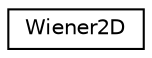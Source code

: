 digraph "Graphical Class Hierarchy"
{
  edge [fontname="Helvetica",fontsize="10",labelfontname="Helvetica",labelfontsize="10"];
  node [fontname="Helvetica",fontsize="10",shape=record];
  rankdir="LR";
  Node0 [label="Wiener2D",height=0.2,width=0.4,color="black", fillcolor="white", style="filled",URL="$classWiener2D.html"];
}
